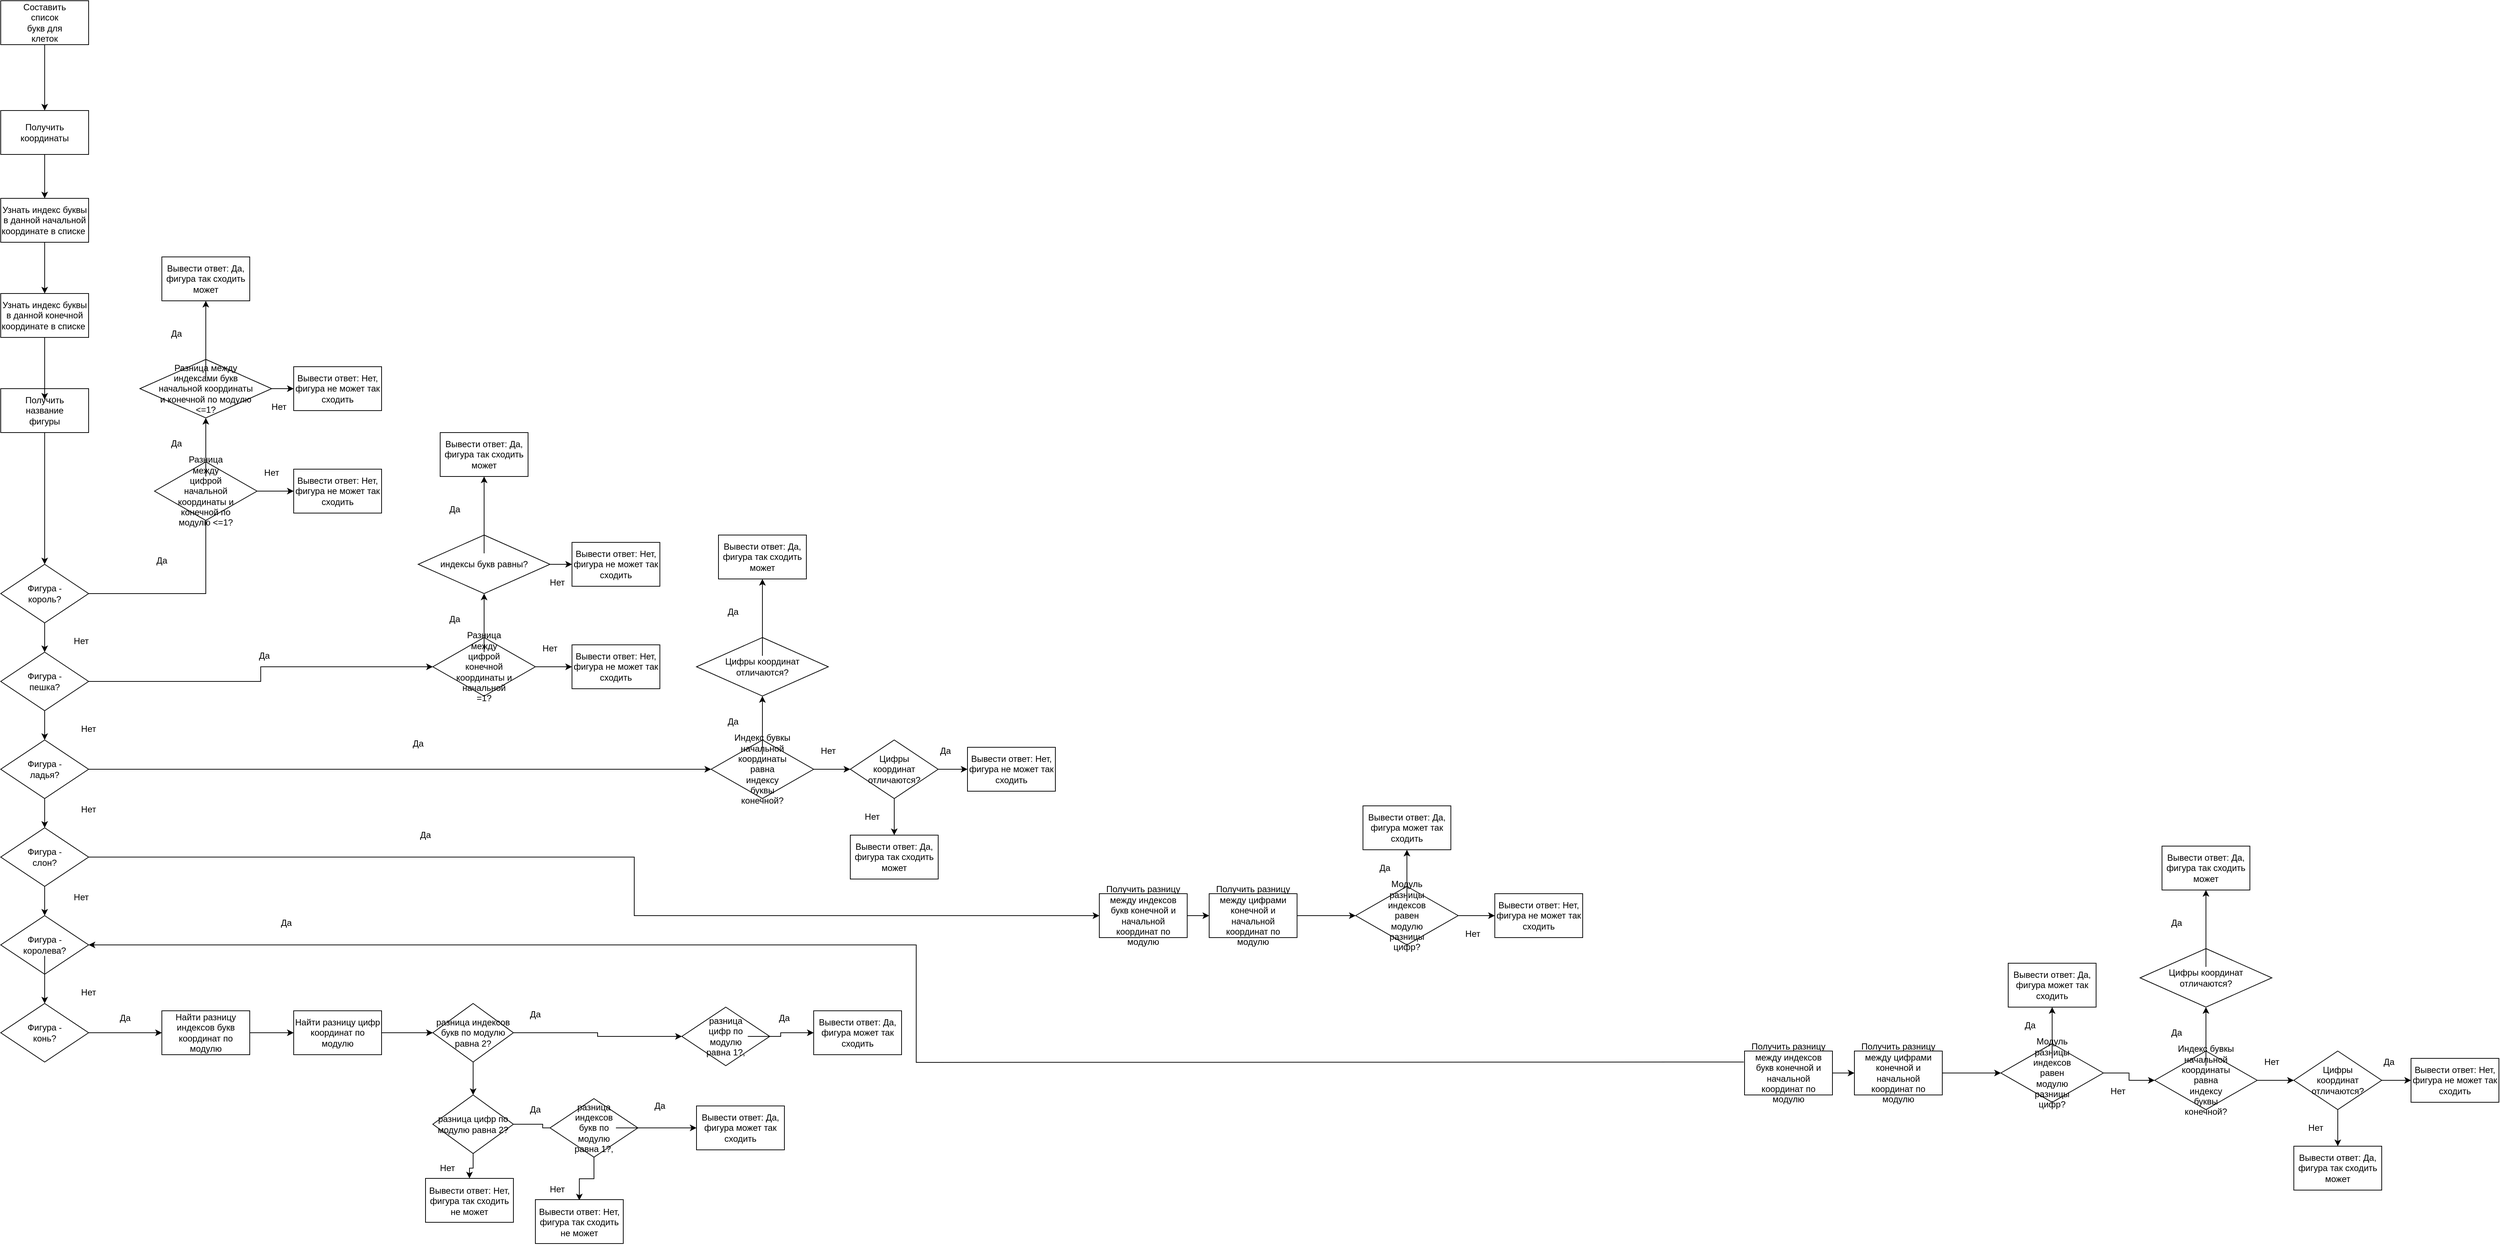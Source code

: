 <mxfile version="24.7.16">
  <diagram id="C5RBs43oDa-KdzZeNtuy" name="Page-1">
    <mxGraphModel dx="2049" dy="2283" grid="1" gridSize="10" guides="1" tooltips="1" connect="1" arrows="1" fold="1" page="1" pageScale="1" pageWidth="827" pageHeight="1169" math="0" shadow="0">
      <root>
        <mxCell id="WIyWlLk6GJQsqaUBKTNV-0" />
        <mxCell id="WIyWlLk6GJQsqaUBKTNV-1" parent="WIyWlLk6GJQsqaUBKTNV-0" />
        <mxCell id="xfTejKXB2hTD1kujO6xt-2" value="" style="rounded=0;whiteSpace=wrap;html=1;" vertex="1" parent="WIyWlLk6GJQsqaUBKTNV-1">
          <mxGeometry x="100" y="-350" width="120" height="60" as="geometry" />
        </mxCell>
        <mxCell id="xfTejKXB2hTD1kujO6xt-90" value="" style="edgeStyle=orthogonalEdgeStyle;rounded=0;orthogonalLoop=1;jettySize=auto;html=1;" edge="1" parent="WIyWlLk6GJQsqaUBKTNV-1" source="xfTejKXB2hTD1kujO6xt-3" target="xfTejKXB2hTD1kujO6xt-64">
          <mxGeometry relative="1" as="geometry" />
        </mxCell>
        <mxCell id="xfTejKXB2hTD1kujO6xt-3" value="Получить координаты" style="text;html=1;align=center;verticalAlign=middle;whiteSpace=wrap;rounded=0;" vertex="1" parent="WIyWlLk6GJQsqaUBKTNV-1">
          <mxGeometry x="100" y="-350" width="120" height="60" as="geometry" />
        </mxCell>
        <mxCell id="xfTejKXB2hTD1kujO6xt-58" style="edgeStyle=orthogonalEdgeStyle;rounded=0;orthogonalLoop=1;jettySize=auto;html=1;exitX=0.5;exitY=1;exitDx=0;exitDy=0;entryX=0.5;entryY=0;entryDx=0;entryDy=0;" edge="1" parent="WIyWlLk6GJQsqaUBKTNV-1" source="xfTejKXB2hTD1kujO6xt-4" target="xfTejKXB2hTD1kujO6xt-10">
          <mxGeometry relative="1" as="geometry" />
        </mxCell>
        <mxCell id="xfTejKXB2hTD1kujO6xt-4" value="" style="rounded=0;whiteSpace=wrap;html=1;" vertex="1" parent="WIyWlLk6GJQsqaUBKTNV-1">
          <mxGeometry x="100" y="30" width="120" height="60" as="geometry" />
        </mxCell>
        <mxCell id="xfTejKXB2hTD1kujO6xt-6" value="Получить название фигуры" style="text;html=1;align=center;verticalAlign=middle;whiteSpace=wrap;rounded=0;" vertex="1" parent="WIyWlLk6GJQsqaUBKTNV-1">
          <mxGeometry x="130" y="45" width="60" height="30" as="geometry" />
        </mxCell>
        <mxCell id="xfTejKXB2hTD1kujO6xt-23" style="edgeStyle=orthogonalEdgeStyle;rounded=0;orthogonalLoop=1;jettySize=auto;html=1;" edge="1" parent="WIyWlLk6GJQsqaUBKTNV-1" source="xfTejKXB2hTD1kujO6xt-10" target="xfTejKXB2hTD1kujO6xt-13">
          <mxGeometry relative="1" as="geometry" />
        </mxCell>
        <mxCell id="xfTejKXB2hTD1kujO6xt-92" value="" style="edgeStyle=orthogonalEdgeStyle;rounded=0;orthogonalLoop=1;jettySize=auto;html=1;" edge="1" parent="WIyWlLk6GJQsqaUBKTNV-1" source="xfTejKXB2hTD1kujO6xt-10" target="xfTejKXB2hTD1kujO6xt-70">
          <mxGeometry relative="1" as="geometry" />
        </mxCell>
        <mxCell id="xfTejKXB2hTD1kujO6xt-10" value="" style="rhombus;whiteSpace=wrap;html=1;" vertex="1" parent="WIyWlLk6GJQsqaUBKTNV-1">
          <mxGeometry x="100" y="270" width="120" height="80" as="geometry" />
        </mxCell>
        <mxCell id="xfTejKXB2hTD1kujO6xt-12" value="Фигура - король?" style="text;html=1;align=center;verticalAlign=middle;whiteSpace=wrap;rounded=0;" vertex="1" parent="WIyWlLk6GJQsqaUBKTNV-1">
          <mxGeometry x="130" y="295" width="60" height="30" as="geometry" />
        </mxCell>
        <mxCell id="xfTejKXB2hTD1kujO6xt-24" style="edgeStyle=orthogonalEdgeStyle;rounded=0;orthogonalLoop=1;jettySize=auto;html=1;" edge="1" parent="WIyWlLk6GJQsqaUBKTNV-1" source="xfTejKXB2hTD1kujO6xt-13" target="xfTejKXB2hTD1kujO6xt-15">
          <mxGeometry relative="1" as="geometry" />
        </mxCell>
        <mxCell id="xfTejKXB2hTD1kujO6xt-112" style="edgeStyle=orthogonalEdgeStyle;rounded=0;orthogonalLoop=1;jettySize=auto;html=1;entryX=0;entryY=0.5;entryDx=0;entryDy=0;" edge="1" parent="WIyWlLk6GJQsqaUBKTNV-1" source="xfTejKXB2hTD1kujO6xt-13" target="xfTejKXB2hTD1kujO6xt-94">
          <mxGeometry relative="1" as="geometry" />
        </mxCell>
        <mxCell id="xfTejKXB2hTD1kujO6xt-13" value="" style="rhombus;whiteSpace=wrap;html=1;" vertex="1" parent="WIyWlLk6GJQsqaUBKTNV-1">
          <mxGeometry x="100" y="390" width="120" height="80" as="geometry" />
        </mxCell>
        <mxCell id="xfTejKXB2hTD1kujO6xt-14" value="Фигура - пешка?" style="text;html=1;align=center;verticalAlign=middle;whiteSpace=wrap;rounded=0;" vertex="1" parent="WIyWlLk6GJQsqaUBKTNV-1">
          <mxGeometry x="130" y="415" width="60" height="30" as="geometry" />
        </mxCell>
        <mxCell id="xfTejKXB2hTD1kujO6xt-25" style="edgeStyle=orthogonalEdgeStyle;rounded=0;orthogonalLoop=1;jettySize=auto;html=1;" edge="1" parent="WIyWlLk6GJQsqaUBKTNV-1" source="xfTejKXB2hTD1kujO6xt-15" target="xfTejKXB2hTD1kujO6xt-17">
          <mxGeometry relative="1" as="geometry" />
        </mxCell>
        <mxCell id="xfTejKXB2hTD1kujO6xt-132" style="edgeStyle=orthogonalEdgeStyle;rounded=0;orthogonalLoop=1;jettySize=auto;html=1;entryX=0;entryY=0.5;entryDx=0;entryDy=0;" edge="1" parent="WIyWlLk6GJQsqaUBKTNV-1" source="xfTejKXB2hTD1kujO6xt-15" target="xfTejKXB2hTD1kujO6xt-114">
          <mxGeometry relative="1" as="geometry" />
        </mxCell>
        <mxCell id="xfTejKXB2hTD1kujO6xt-15" value="" style="rhombus;whiteSpace=wrap;html=1;" vertex="1" parent="WIyWlLk6GJQsqaUBKTNV-1">
          <mxGeometry x="100" y="510" width="120" height="80" as="geometry" />
        </mxCell>
        <mxCell id="xfTejKXB2hTD1kujO6xt-16" value="Фигура - ладья?" style="text;html=1;align=center;verticalAlign=middle;whiteSpace=wrap;rounded=0;" vertex="1" parent="WIyWlLk6GJQsqaUBKTNV-1">
          <mxGeometry x="130" y="535" width="60" height="30" as="geometry" />
        </mxCell>
        <mxCell id="xfTejKXB2hTD1kujO6xt-26" style="edgeStyle=orthogonalEdgeStyle;rounded=0;orthogonalLoop=1;jettySize=auto;html=1;entryX=0.5;entryY=0;entryDx=0;entryDy=0;" edge="1" parent="WIyWlLk6GJQsqaUBKTNV-1" source="xfTejKXB2hTD1kujO6xt-17" target="xfTejKXB2hTD1kujO6xt-19">
          <mxGeometry relative="1" as="geometry" />
        </mxCell>
        <mxCell id="xfTejKXB2hTD1kujO6xt-162" style="edgeStyle=orthogonalEdgeStyle;rounded=0;orthogonalLoop=1;jettySize=auto;html=1;" edge="1" parent="WIyWlLk6GJQsqaUBKTNV-1" source="xfTejKXB2hTD1kujO6xt-17">
          <mxGeometry relative="1" as="geometry">
            <mxPoint x="1600" y="750" as="targetPoint" />
            <Array as="points">
              <mxPoint x="965" y="670" />
              <mxPoint x="965" y="750" />
            </Array>
          </mxGeometry>
        </mxCell>
        <mxCell id="xfTejKXB2hTD1kujO6xt-17" value="" style="rhombus;whiteSpace=wrap;html=1;" vertex="1" parent="WIyWlLk6GJQsqaUBKTNV-1">
          <mxGeometry x="100" y="630" width="120" height="80" as="geometry" />
        </mxCell>
        <mxCell id="xfTejKXB2hTD1kujO6xt-18" value="Фигура - слон&lt;span style=&quot;background-color: initial;&quot;&gt;?&lt;/span&gt;" style="text;html=1;align=center;verticalAlign=middle;whiteSpace=wrap;rounded=0;" vertex="1" parent="WIyWlLk6GJQsqaUBKTNV-1">
          <mxGeometry x="130" y="655" width="60" height="30" as="geometry" />
        </mxCell>
        <mxCell id="xfTejKXB2hTD1kujO6xt-19" value="" style="rhombus;whiteSpace=wrap;html=1;" vertex="1" parent="WIyWlLk6GJQsqaUBKTNV-1">
          <mxGeometry x="100" y="750" width="120" height="80" as="geometry" />
        </mxCell>
        <mxCell id="xfTejKXB2hTD1kujO6xt-27" style="edgeStyle=orthogonalEdgeStyle;rounded=0;orthogonalLoop=1;jettySize=auto;html=1;" edge="1" parent="WIyWlLk6GJQsqaUBKTNV-1" source="xfTejKXB2hTD1kujO6xt-20" target="xfTejKXB2hTD1kujO6xt-21">
          <mxGeometry relative="1" as="geometry" />
        </mxCell>
        <mxCell id="xfTejKXB2hTD1kujO6xt-20" value="Фигура - королева&lt;span style=&quot;background-color: initial;&quot;&gt;?&lt;/span&gt;" style="text;html=1;align=center;verticalAlign=middle;whiteSpace=wrap;rounded=0;" vertex="1" parent="WIyWlLk6GJQsqaUBKTNV-1">
          <mxGeometry x="130" y="775" width="60" height="30" as="geometry" />
        </mxCell>
        <mxCell id="xfTejKXB2hTD1kujO6xt-241" value="" style="edgeStyle=orthogonalEdgeStyle;rounded=0;orthogonalLoop=1;jettySize=auto;html=1;" edge="1" parent="WIyWlLk6GJQsqaUBKTNV-1" source="xfTejKXB2hTD1kujO6xt-21" target="xfTejKXB2hTD1kujO6xt-240">
          <mxGeometry relative="1" as="geometry" />
        </mxCell>
        <mxCell id="xfTejKXB2hTD1kujO6xt-21" value="" style="rhombus;whiteSpace=wrap;html=1;" vertex="1" parent="WIyWlLk6GJQsqaUBKTNV-1">
          <mxGeometry x="100" y="870" width="120" height="80" as="geometry" />
        </mxCell>
        <mxCell id="xfTejKXB2hTD1kujO6xt-22" value="Фигура - конь?" style="text;html=1;align=center;verticalAlign=middle;whiteSpace=wrap;rounded=0;" vertex="1" parent="WIyWlLk6GJQsqaUBKTNV-1">
          <mxGeometry x="130" y="895" width="60" height="30" as="geometry" />
        </mxCell>
        <mxCell id="xfTejKXB2hTD1kujO6xt-28" value="Нет" style="text;html=1;align=center;verticalAlign=middle;whiteSpace=wrap;rounded=0;" vertex="1" parent="WIyWlLk6GJQsqaUBKTNV-1">
          <mxGeometry x="180" y="360" width="60" height="30" as="geometry" />
        </mxCell>
        <mxCell id="xfTejKXB2hTD1kujO6xt-29" value="Нет" style="text;html=1;align=center;verticalAlign=middle;whiteSpace=wrap;rounded=0;" vertex="1" parent="WIyWlLk6GJQsqaUBKTNV-1">
          <mxGeometry x="190" y="480" width="60" height="30" as="geometry" />
        </mxCell>
        <mxCell id="xfTejKXB2hTD1kujO6xt-30" value="Нет" style="text;html=1;align=center;verticalAlign=middle;whiteSpace=wrap;rounded=0;" vertex="1" parent="WIyWlLk6GJQsqaUBKTNV-1">
          <mxGeometry x="190" y="590" width="60" height="30" as="geometry" />
        </mxCell>
        <mxCell id="xfTejKXB2hTD1kujO6xt-31" value="Нет" style="text;html=1;align=center;verticalAlign=middle;whiteSpace=wrap;rounded=0;" vertex="1" parent="WIyWlLk6GJQsqaUBKTNV-1">
          <mxGeometry x="180" y="710" width="60" height="30" as="geometry" />
        </mxCell>
        <mxCell id="xfTejKXB2hTD1kujO6xt-32" value="Нет" style="text;html=1;align=center;verticalAlign=middle;whiteSpace=wrap;rounded=0;" vertex="1" parent="WIyWlLk6GJQsqaUBKTNV-1">
          <mxGeometry x="190" y="840" width="60" height="30" as="geometry" />
        </mxCell>
        <mxCell id="xfTejKXB2hTD1kujO6xt-50" style="edgeStyle=orthogonalEdgeStyle;rounded=0;orthogonalLoop=1;jettySize=auto;html=1;exitX=0.5;exitY=1;exitDx=0;exitDy=0;entryX=0.5;entryY=0;entryDx=0;entryDy=0;" edge="1" parent="WIyWlLk6GJQsqaUBKTNV-1" source="xfTejKXB2hTD1kujO6xt-42" target="xfTejKXB2hTD1kujO6xt-3">
          <mxGeometry relative="1" as="geometry" />
        </mxCell>
        <mxCell id="xfTejKXB2hTD1kujO6xt-42" value="" style="rounded=0;whiteSpace=wrap;html=1;" vertex="1" parent="WIyWlLk6GJQsqaUBKTNV-1">
          <mxGeometry x="100" y="-500" width="120" height="60" as="geometry" />
        </mxCell>
        <mxCell id="xfTejKXB2hTD1kujO6xt-44" value="Составить список букв для клеток" style="text;html=1;align=center;verticalAlign=middle;whiteSpace=wrap;rounded=0;" vertex="1" parent="WIyWlLk6GJQsqaUBKTNV-1">
          <mxGeometry x="130" y="-485" width="60" height="30" as="geometry" />
        </mxCell>
        <mxCell id="xfTejKXB2hTD1kujO6xt-62" value="" style="rounded=0;whiteSpace=wrap;html=1;" vertex="1" parent="WIyWlLk6GJQsqaUBKTNV-1">
          <mxGeometry x="100" y="-230" width="120" height="60" as="geometry" />
        </mxCell>
        <mxCell id="xfTejKXB2hTD1kujO6xt-89" value="" style="edgeStyle=orthogonalEdgeStyle;rounded=0;orthogonalLoop=1;jettySize=auto;html=1;" edge="1" parent="WIyWlLk6GJQsqaUBKTNV-1" source="xfTejKXB2hTD1kujO6xt-64" target="xfTejKXB2hTD1kujO6xt-67">
          <mxGeometry relative="1" as="geometry" />
        </mxCell>
        <mxCell id="xfTejKXB2hTD1kujO6xt-64" value="Узнать индекс буквы в данной начальной координате в списке&amp;nbsp;" style="text;html=1;align=center;verticalAlign=middle;whiteSpace=wrap;rounded=0;" vertex="1" parent="WIyWlLk6GJQsqaUBKTNV-1">
          <mxGeometry x="100" y="-230" width="120" height="60" as="geometry" />
        </mxCell>
        <mxCell id="xfTejKXB2hTD1kujO6xt-66" value="" style="rounded=0;whiteSpace=wrap;html=1;" vertex="1" parent="WIyWlLk6GJQsqaUBKTNV-1">
          <mxGeometry x="100" y="-100" width="120" height="60" as="geometry" />
        </mxCell>
        <mxCell id="xfTejKXB2hTD1kujO6xt-91" value="" style="edgeStyle=orthogonalEdgeStyle;rounded=0;orthogonalLoop=1;jettySize=auto;html=1;" edge="1" parent="WIyWlLk6GJQsqaUBKTNV-1" source="xfTejKXB2hTD1kujO6xt-67" target="xfTejKXB2hTD1kujO6xt-6">
          <mxGeometry relative="1" as="geometry" />
        </mxCell>
        <mxCell id="xfTejKXB2hTD1kujO6xt-67" value="Узнать индекс буквы в данной конечной координате в списке&amp;nbsp;" style="text;html=1;align=center;verticalAlign=middle;whiteSpace=wrap;rounded=0;" vertex="1" parent="WIyWlLk6GJQsqaUBKTNV-1">
          <mxGeometry x="100" y="-100" width="120" height="60" as="geometry" />
        </mxCell>
        <mxCell id="xfTejKXB2hTD1kujO6xt-72" value="" style="edgeStyle=orthogonalEdgeStyle;rounded=0;orthogonalLoop=1;jettySize=auto;html=1;" edge="1" parent="WIyWlLk6GJQsqaUBKTNV-1" source="xfTejKXB2hTD1kujO6xt-68" target="xfTejKXB2hTD1kujO6xt-71">
          <mxGeometry relative="1" as="geometry" />
        </mxCell>
        <mxCell id="xfTejKXB2hTD1kujO6xt-68" value="" style="rhombus;whiteSpace=wrap;html=1;" vertex="1" parent="WIyWlLk6GJQsqaUBKTNV-1">
          <mxGeometry x="310" y="130" width="140" height="80" as="geometry" />
        </mxCell>
        <mxCell id="xfTejKXB2hTD1kujO6xt-76" value="" style="edgeStyle=orthogonalEdgeStyle;rounded=0;orthogonalLoop=1;jettySize=auto;html=1;" edge="1" parent="WIyWlLk6GJQsqaUBKTNV-1" source="xfTejKXB2hTD1kujO6xt-70" target="xfTejKXB2hTD1kujO6xt-75">
          <mxGeometry relative="1" as="geometry" />
        </mxCell>
        <mxCell id="xfTejKXB2hTD1kujO6xt-70" value="Разница между цифрой начальной координаты и конечной по модулю &amp;lt;=1?" style="text;html=1;align=center;verticalAlign=middle;whiteSpace=wrap;rounded=0;" vertex="1" parent="WIyWlLk6GJQsqaUBKTNV-1">
          <mxGeometry x="340" y="150" width="80" height="40" as="geometry" />
        </mxCell>
        <mxCell id="xfTejKXB2hTD1kujO6xt-71" value="" style="rounded=0;whiteSpace=wrap;html=1;" vertex="1" parent="WIyWlLk6GJQsqaUBKTNV-1">
          <mxGeometry x="500" y="140" width="120" height="60" as="geometry" />
        </mxCell>
        <mxCell id="xfTejKXB2hTD1kujO6xt-73" value="Нет" style="text;html=1;align=center;verticalAlign=middle;whiteSpace=wrap;rounded=0;" vertex="1" parent="WIyWlLk6GJQsqaUBKTNV-1">
          <mxGeometry x="440" y="130" width="60" height="30" as="geometry" />
        </mxCell>
        <mxCell id="xfTejKXB2hTD1kujO6xt-74" value="Вывести ответ: Нет, фигура не может так сходить" style="text;html=1;align=center;verticalAlign=middle;whiteSpace=wrap;rounded=0;" vertex="1" parent="WIyWlLk6GJQsqaUBKTNV-1">
          <mxGeometry x="500" y="140" width="120" height="60" as="geometry" />
        </mxCell>
        <mxCell id="xfTejKXB2hTD1kujO6xt-80" value="" style="edgeStyle=orthogonalEdgeStyle;rounded=0;orthogonalLoop=1;jettySize=auto;html=1;" edge="1" parent="WIyWlLk6GJQsqaUBKTNV-1" source="xfTejKXB2hTD1kujO6xt-75" target="xfTejKXB2hTD1kujO6xt-79">
          <mxGeometry relative="1" as="geometry" />
        </mxCell>
        <mxCell id="xfTejKXB2hTD1kujO6xt-75" value="" style="rhombus;whiteSpace=wrap;html=1;" vertex="1" parent="WIyWlLk6GJQsqaUBKTNV-1">
          <mxGeometry x="290" y="-10" width="180" height="80" as="geometry" />
        </mxCell>
        <mxCell id="xfTejKXB2hTD1kujO6xt-77" value="Да" style="text;html=1;align=center;verticalAlign=middle;whiteSpace=wrap;rounded=0;" vertex="1" parent="WIyWlLk6GJQsqaUBKTNV-1">
          <mxGeometry x="310" y="90" width="60" height="30" as="geometry" />
        </mxCell>
        <mxCell id="xfTejKXB2hTD1kujO6xt-83" style="edgeStyle=orthogonalEdgeStyle;rounded=0;orthogonalLoop=1;jettySize=auto;html=1;" edge="1" parent="WIyWlLk6GJQsqaUBKTNV-1" source="xfTejKXB2hTD1kujO6xt-78">
          <mxGeometry relative="1" as="geometry">
            <mxPoint x="380" y="-90" as="targetPoint" />
          </mxGeometry>
        </mxCell>
        <mxCell id="xfTejKXB2hTD1kujO6xt-78" value="Разница между индексами букв начальной координаты и конечной по модулю &amp;lt;=1?" style="text;html=1;align=center;verticalAlign=middle;whiteSpace=wrap;rounded=0;" vertex="1" parent="WIyWlLk6GJQsqaUBKTNV-1">
          <mxGeometry x="310" y="15" width="140" height="30" as="geometry" />
        </mxCell>
        <mxCell id="xfTejKXB2hTD1kujO6xt-79" value="" style="rounded=0;whiteSpace=wrap;html=1;" vertex="1" parent="WIyWlLk6GJQsqaUBKTNV-1">
          <mxGeometry x="500" width="120" height="60" as="geometry" />
        </mxCell>
        <mxCell id="xfTejKXB2hTD1kujO6xt-81" value="Нет" style="text;html=1;align=center;verticalAlign=middle;whiteSpace=wrap;rounded=0;" vertex="1" parent="WIyWlLk6GJQsqaUBKTNV-1">
          <mxGeometry x="450" y="40" width="60" height="30" as="geometry" />
        </mxCell>
        <mxCell id="xfTejKXB2hTD1kujO6xt-82" value="Вывести ответ: Нет, фигура не может так сходить" style="text;html=1;align=center;verticalAlign=middle;whiteSpace=wrap;rounded=0;" vertex="1" parent="WIyWlLk6GJQsqaUBKTNV-1">
          <mxGeometry x="500" width="120" height="60" as="geometry" />
        </mxCell>
        <mxCell id="xfTejKXB2hTD1kujO6xt-84" value="Да" style="text;html=1;align=center;verticalAlign=middle;whiteSpace=wrap;rounded=0;" vertex="1" parent="WIyWlLk6GJQsqaUBKTNV-1">
          <mxGeometry x="310" y="-60" width="60" height="30" as="geometry" />
        </mxCell>
        <mxCell id="xfTejKXB2hTD1kujO6xt-85" value="" style="rounded=0;whiteSpace=wrap;html=1;" vertex="1" parent="WIyWlLk6GJQsqaUBKTNV-1">
          <mxGeometry x="320" y="-150" width="120" height="60" as="geometry" />
        </mxCell>
        <mxCell id="xfTejKXB2hTD1kujO6xt-86" value="Вывести ответ: Да, фигура так сходить может" style="text;html=1;align=center;verticalAlign=middle;whiteSpace=wrap;rounded=0;" vertex="1" parent="WIyWlLk6GJQsqaUBKTNV-1">
          <mxGeometry x="320" y="-150" width="120" height="60" as="geometry" />
        </mxCell>
        <mxCell id="xfTejKXB2hTD1kujO6xt-88" value="Да" style="text;html=1;align=center;verticalAlign=middle;whiteSpace=wrap;rounded=0;" vertex="1" parent="WIyWlLk6GJQsqaUBKTNV-1">
          <mxGeometry x="290" y="250" width="60" height="30" as="geometry" />
        </mxCell>
        <mxCell id="xfTejKXB2hTD1kujO6xt-93" value="" style="edgeStyle=orthogonalEdgeStyle;rounded=0;orthogonalLoop=1;jettySize=auto;html=1;" edge="1" parent="WIyWlLk6GJQsqaUBKTNV-1" source="xfTejKXB2hTD1kujO6xt-94" target="xfTejKXB2hTD1kujO6xt-97">
          <mxGeometry relative="1" as="geometry" />
        </mxCell>
        <mxCell id="xfTejKXB2hTD1kujO6xt-94" value="" style="rhombus;whiteSpace=wrap;html=1;" vertex="1" parent="WIyWlLk6GJQsqaUBKTNV-1">
          <mxGeometry x="690" y="370" width="140" height="80" as="geometry" />
        </mxCell>
        <mxCell id="xfTejKXB2hTD1kujO6xt-95" value="" style="edgeStyle=orthogonalEdgeStyle;rounded=0;orthogonalLoop=1;jettySize=auto;html=1;" edge="1" parent="WIyWlLk6GJQsqaUBKTNV-1" source="xfTejKXB2hTD1kujO6xt-96" target="xfTejKXB2hTD1kujO6xt-101">
          <mxGeometry relative="1" as="geometry" />
        </mxCell>
        <mxCell id="xfTejKXB2hTD1kujO6xt-96" value="Разница между цифрой конечной координаты и начальной =1?" style="text;html=1;align=center;verticalAlign=middle;whiteSpace=wrap;rounded=0;" vertex="1" parent="WIyWlLk6GJQsqaUBKTNV-1">
          <mxGeometry x="720" y="390" width="80" height="40" as="geometry" />
        </mxCell>
        <mxCell id="xfTejKXB2hTD1kujO6xt-97" value="" style="rounded=0;whiteSpace=wrap;html=1;" vertex="1" parent="WIyWlLk6GJQsqaUBKTNV-1">
          <mxGeometry x="880" y="380" width="120" height="60" as="geometry" />
        </mxCell>
        <mxCell id="xfTejKXB2hTD1kujO6xt-98" value="Нет" style="text;html=1;align=center;verticalAlign=middle;whiteSpace=wrap;rounded=0;" vertex="1" parent="WIyWlLk6GJQsqaUBKTNV-1">
          <mxGeometry x="820" y="370" width="60" height="30" as="geometry" />
        </mxCell>
        <mxCell id="xfTejKXB2hTD1kujO6xt-99" value="Вывести ответ: Нет, фигура не может так сходить" style="text;html=1;align=center;verticalAlign=middle;whiteSpace=wrap;rounded=0;" vertex="1" parent="WIyWlLk6GJQsqaUBKTNV-1">
          <mxGeometry x="880" y="380" width="120" height="60" as="geometry" />
        </mxCell>
        <mxCell id="xfTejKXB2hTD1kujO6xt-100" value="" style="edgeStyle=orthogonalEdgeStyle;rounded=0;orthogonalLoop=1;jettySize=auto;html=1;" edge="1" parent="WIyWlLk6GJQsqaUBKTNV-1" source="xfTejKXB2hTD1kujO6xt-101" target="xfTejKXB2hTD1kujO6xt-105">
          <mxGeometry relative="1" as="geometry" />
        </mxCell>
        <mxCell id="xfTejKXB2hTD1kujO6xt-101" value="" style="rhombus;whiteSpace=wrap;html=1;" vertex="1" parent="WIyWlLk6GJQsqaUBKTNV-1">
          <mxGeometry x="670" y="230" width="180" height="80" as="geometry" />
        </mxCell>
        <mxCell id="xfTejKXB2hTD1kujO6xt-102" value="Да" style="text;html=1;align=center;verticalAlign=middle;whiteSpace=wrap;rounded=0;" vertex="1" parent="WIyWlLk6GJQsqaUBKTNV-1">
          <mxGeometry x="690" y="330" width="60" height="30" as="geometry" />
        </mxCell>
        <mxCell id="xfTejKXB2hTD1kujO6xt-103" style="edgeStyle=orthogonalEdgeStyle;rounded=0;orthogonalLoop=1;jettySize=auto;html=1;" edge="1" parent="WIyWlLk6GJQsqaUBKTNV-1" source="xfTejKXB2hTD1kujO6xt-104">
          <mxGeometry relative="1" as="geometry">
            <mxPoint x="760" y="150" as="targetPoint" />
          </mxGeometry>
        </mxCell>
        <mxCell id="xfTejKXB2hTD1kujO6xt-104" value="индексы букв равны?" style="text;html=1;align=center;verticalAlign=middle;whiteSpace=wrap;rounded=0;" vertex="1" parent="WIyWlLk6GJQsqaUBKTNV-1">
          <mxGeometry x="690" y="255" width="140" height="30" as="geometry" />
        </mxCell>
        <mxCell id="xfTejKXB2hTD1kujO6xt-105" value="" style="rounded=0;whiteSpace=wrap;html=1;" vertex="1" parent="WIyWlLk6GJQsqaUBKTNV-1">
          <mxGeometry x="880" y="240" width="120" height="60" as="geometry" />
        </mxCell>
        <mxCell id="xfTejKXB2hTD1kujO6xt-106" value="Нет" style="text;html=1;align=center;verticalAlign=middle;whiteSpace=wrap;rounded=0;" vertex="1" parent="WIyWlLk6GJQsqaUBKTNV-1">
          <mxGeometry x="830" y="280" width="60" height="30" as="geometry" />
        </mxCell>
        <mxCell id="xfTejKXB2hTD1kujO6xt-107" value="Вывести ответ: Нет, фигура не может так сходить" style="text;html=1;align=center;verticalAlign=middle;whiteSpace=wrap;rounded=0;" vertex="1" parent="WIyWlLk6GJQsqaUBKTNV-1">
          <mxGeometry x="880" y="240" width="120" height="60" as="geometry" />
        </mxCell>
        <mxCell id="xfTejKXB2hTD1kujO6xt-108" value="Да" style="text;html=1;align=center;verticalAlign=middle;whiteSpace=wrap;rounded=0;" vertex="1" parent="WIyWlLk6GJQsqaUBKTNV-1">
          <mxGeometry x="690" y="180" width="60" height="30" as="geometry" />
        </mxCell>
        <mxCell id="xfTejKXB2hTD1kujO6xt-109" value="" style="rounded=0;whiteSpace=wrap;html=1;" vertex="1" parent="WIyWlLk6GJQsqaUBKTNV-1">
          <mxGeometry x="700" y="90" width="120" height="60" as="geometry" />
        </mxCell>
        <mxCell id="xfTejKXB2hTD1kujO6xt-110" value="Вывести ответ: Да, фигура так сходить может" style="text;html=1;align=center;verticalAlign=middle;whiteSpace=wrap;rounded=0;" vertex="1" parent="WIyWlLk6GJQsqaUBKTNV-1">
          <mxGeometry x="700" y="90" width="120" height="60" as="geometry" />
        </mxCell>
        <mxCell id="xfTejKXB2hTD1kujO6xt-111" value="Да" style="text;html=1;align=center;verticalAlign=middle;whiteSpace=wrap;rounded=0;" vertex="1" parent="WIyWlLk6GJQsqaUBKTNV-1">
          <mxGeometry x="430" y="380" width="60" height="30" as="geometry" />
        </mxCell>
        <mxCell id="xfTejKXB2hTD1kujO6xt-113" value="" style="edgeStyle=orthogonalEdgeStyle;rounded=0;orthogonalLoop=1;jettySize=auto;html=1;" edge="1" parent="WIyWlLk6GJQsqaUBKTNV-1" source="xfTejKXB2hTD1kujO6xt-114">
          <mxGeometry relative="1" as="geometry">
            <mxPoint x="1260" y="550" as="targetPoint" />
          </mxGeometry>
        </mxCell>
        <mxCell id="xfTejKXB2hTD1kujO6xt-114" value="" style="rhombus;whiteSpace=wrap;html=1;" vertex="1" parent="WIyWlLk6GJQsqaUBKTNV-1">
          <mxGeometry x="1070" y="510" width="140" height="80" as="geometry" />
        </mxCell>
        <mxCell id="xfTejKXB2hTD1kujO6xt-115" value="" style="edgeStyle=orthogonalEdgeStyle;rounded=0;orthogonalLoop=1;jettySize=auto;html=1;" edge="1" parent="WIyWlLk6GJQsqaUBKTNV-1" source="xfTejKXB2hTD1kujO6xt-116" target="xfTejKXB2hTD1kujO6xt-121">
          <mxGeometry relative="1" as="geometry" />
        </mxCell>
        <mxCell id="xfTejKXB2hTD1kujO6xt-116" value="Индекс бувкы начальной координаты равна индексу буквы конечной?" style="text;html=1;align=center;verticalAlign=middle;whiteSpace=wrap;rounded=0;" vertex="1" parent="WIyWlLk6GJQsqaUBKTNV-1">
          <mxGeometry x="1100" y="530" width="80" height="40" as="geometry" />
        </mxCell>
        <mxCell id="xfTejKXB2hTD1kujO6xt-118" value="Нет" style="text;html=1;align=center;verticalAlign=middle;whiteSpace=wrap;rounded=0;" vertex="1" parent="WIyWlLk6GJQsqaUBKTNV-1">
          <mxGeometry x="1200" y="510" width="60" height="30" as="geometry" />
        </mxCell>
        <mxCell id="xfTejKXB2hTD1kujO6xt-121" value="" style="rhombus;whiteSpace=wrap;html=1;" vertex="1" parent="WIyWlLk6GJQsqaUBKTNV-1">
          <mxGeometry x="1050" y="370" width="180" height="80" as="geometry" />
        </mxCell>
        <mxCell id="xfTejKXB2hTD1kujO6xt-122" value="Да" style="text;html=1;align=center;verticalAlign=middle;whiteSpace=wrap;rounded=0;" vertex="1" parent="WIyWlLk6GJQsqaUBKTNV-1">
          <mxGeometry x="1070" y="470" width="60" height="30" as="geometry" />
        </mxCell>
        <mxCell id="xfTejKXB2hTD1kujO6xt-123" style="edgeStyle=orthogonalEdgeStyle;rounded=0;orthogonalLoop=1;jettySize=auto;html=1;" edge="1" parent="WIyWlLk6GJQsqaUBKTNV-1" source="xfTejKXB2hTD1kujO6xt-124">
          <mxGeometry relative="1" as="geometry">
            <mxPoint x="1140" y="290" as="targetPoint" />
          </mxGeometry>
        </mxCell>
        <mxCell id="xfTejKXB2hTD1kujO6xt-124" value="Цифры координат отличаются?" style="text;html=1;align=center;verticalAlign=middle;whiteSpace=wrap;rounded=0;" vertex="1" parent="WIyWlLk6GJQsqaUBKTNV-1">
          <mxGeometry x="1070" y="395" width="140" height="30" as="geometry" />
        </mxCell>
        <mxCell id="xfTejKXB2hTD1kujO6xt-128" value="Да" style="text;html=1;align=center;verticalAlign=middle;whiteSpace=wrap;rounded=0;" vertex="1" parent="WIyWlLk6GJQsqaUBKTNV-1">
          <mxGeometry x="1070" y="320" width="60" height="30" as="geometry" />
        </mxCell>
        <mxCell id="xfTejKXB2hTD1kujO6xt-129" value="" style="rounded=0;whiteSpace=wrap;html=1;" vertex="1" parent="WIyWlLk6GJQsqaUBKTNV-1">
          <mxGeometry x="1080" y="230" width="120" height="60" as="geometry" />
        </mxCell>
        <mxCell id="xfTejKXB2hTD1kujO6xt-130" value="Вывести ответ: Да, фигура так сходить может" style="text;html=1;align=center;verticalAlign=middle;whiteSpace=wrap;rounded=0;" vertex="1" parent="WIyWlLk6GJQsqaUBKTNV-1">
          <mxGeometry x="1080" y="230" width="120" height="60" as="geometry" />
        </mxCell>
        <mxCell id="xfTejKXB2hTD1kujO6xt-131" value="Да" style="text;html=1;align=center;verticalAlign=middle;whiteSpace=wrap;rounded=0;" vertex="1" parent="WIyWlLk6GJQsqaUBKTNV-1">
          <mxGeometry x="640" y="500" width="60" height="30" as="geometry" />
        </mxCell>
        <mxCell id="xfTejKXB2hTD1kujO6xt-137" value="" style="edgeStyle=orthogonalEdgeStyle;rounded=0;orthogonalLoop=1;jettySize=auto;html=1;" edge="1" parent="WIyWlLk6GJQsqaUBKTNV-1" source="xfTejKXB2hTD1kujO6xt-133" target="xfTejKXB2hTD1kujO6xt-136">
          <mxGeometry relative="1" as="geometry" />
        </mxCell>
        <mxCell id="xfTejKXB2hTD1kujO6xt-138" value="" style="edgeStyle=orthogonalEdgeStyle;rounded=0;orthogonalLoop=1;jettySize=auto;html=1;" edge="1" parent="WIyWlLk6GJQsqaUBKTNV-1" source="xfTejKXB2hTD1kujO6xt-133">
          <mxGeometry relative="1" as="geometry">
            <mxPoint x="1420" y="550" as="targetPoint" />
          </mxGeometry>
        </mxCell>
        <mxCell id="xfTejKXB2hTD1kujO6xt-133" value="" style="rhombus;whiteSpace=wrap;html=1;" vertex="1" parent="WIyWlLk6GJQsqaUBKTNV-1">
          <mxGeometry x="1260" y="510" width="120" height="80" as="geometry" />
        </mxCell>
        <mxCell id="xfTejKXB2hTD1kujO6xt-134" value="Цифры координат отличаются?" style="text;html=1;align=center;verticalAlign=middle;whiteSpace=wrap;rounded=0;" vertex="1" parent="WIyWlLk6GJQsqaUBKTNV-1">
          <mxGeometry x="1290" y="535" width="60" height="30" as="geometry" />
        </mxCell>
        <mxCell id="xfTejKXB2hTD1kujO6xt-136" value="" style="rounded=0;whiteSpace=wrap;html=1;" vertex="1" parent="WIyWlLk6GJQsqaUBKTNV-1">
          <mxGeometry x="1260" y="640" width="120" height="60" as="geometry" />
        </mxCell>
        <mxCell id="xfTejKXB2hTD1kujO6xt-139" value="Да" style="text;html=1;align=center;verticalAlign=middle;whiteSpace=wrap;rounded=0;" vertex="1" parent="WIyWlLk6GJQsqaUBKTNV-1">
          <mxGeometry x="1360" y="510" width="60" height="30" as="geometry" />
        </mxCell>
        <mxCell id="xfTejKXB2hTD1kujO6xt-140" value="Нет" style="text;html=1;align=center;verticalAlign=middle;whiteSpace=wrap;rounded=0;" vertex="1" parent="WIyWlLk6GJQsqaUBKTNV-1">
          <mxGeometry x="1260" y="600" width="60" height="30" as="geometry" />
        </mxCell>
        <mxCell id="xfTejKXB2hTD1kujO6xt-141" value="" style="rounded=0;whiteSpace=wrap;html=1;" vertex="1" parent="WIyWlLk6GJQsqaUBKTNV-1">
          <mxGeometry x="1420" y="520" width="120" height="60" as="geometry" />
        </mxCell>
        <mxCell id="xfTejKXB2hTD1kujO6xt-142" value="Вывести ответ: Нет, фигура не может так сходить" style="text;html=1;align=center;verticalAlign=middle;whiteSpace=wrap;rounded=0;" vertex="1" parent="WIyWlLk6GJQsqaUBKTNV-1">
          <mxGeometry x="1420" y="520" width="120" height="60" as="geometry" />
        </mxCell>
        <mxCell id="xfTejKXB2hTD1kujO6xt-143" value="Вывести ответ: Да, фигура так сходить может" style="text;html=1;align=center;verticalAlign=middle;whiteSpace=wrap;rounded=0;" vertex="1" parent="WIyWlLk6GJQsqaUBKTNV-1">
          <mxGeometry x="1260" y="640" width="120" height="60" as="geometry" />
        </mxCell>
        <mxCell id="xfTejKXB2hTD1kujO6xt-163" value="Да" style="text;html=1;align=center;verticalAlign=middle;whiteSpace=wrap;rounded=0;" vertex="1" parent="WIyWlLk6GJQsqaUBKTNV-1">
          <mxGeometry x="650" y="625" width="60" height="30" as="geometry" />
        </mxCell>
        <mxCell id="xfTejKXB2hTD1kujO6xt-164" value="" style="rounded=0;whiteSpace=wrap;html=1;" vertex="1" parent="WIyWlLk6GJQsqaUBKTNV-1">
          <mxGeometry x="1600" y="720" width="120" height="60" as="geometry" />
        </mxCell>
        <mxCell id="xfTejKXB2hTD1kujO6xt-168" value="" style="edgeStyle=orthogonalEdgeStyle;rounded=0;orthogonalLoop=1;jettySize=auto;html=1;" edge="1" parent="WIyWlLk6GJQsqaUBKTNV-1" source="xfTejKXB2hTD1kujO6xt-165" target="xfTejKXB2hTD1kujO6xt-167">
          <mxGeometry relative="1" as="geometry" />
        </mxCell>
        <mxCell id="xfTejKXB2hTD1kujO6xt-165" value="Получить разницу между индексов букв конечной и начальной координат по модулю" style="text;html=1;align=center;verticalAlign=middle;whiteSpace=wrap;rounded=0;" vertex="1" parent="WIyWlLk6GJQsqaUBKTNV-1">
          <mxGeometry x="1600" y="720" width="120" height="60" as="geometry" />
        </mxCell>
        <mxCell id="xfTejKXB2hTD1kujO6xt-166" value="" style="rounded=0;whiteSpace=wrap;html=1;" vertex="1" parent="WIyWlLk6GJQsqaUBKTNV-1">
          <mxGeometry x="1750" y="720" width="120" height="60" as="geometry" />
        </mxCell>
        <mxCell id="xfTejKXB2hTD1kujO6xt-170" value="" style="edgeStyle=orthogonalEdgeStyle;rounded=0;orthogonalLoop=1;jettySize=auto;html=1;" edge="1" parent="WIyWlLk6GJQsqaUBKTNV-1" source="xfTejKXB2hTD1kujO6xt-167" target="xfTejKXB2hTD1kujO6xt-169">
          <mxGeometry relative="1" as="geometry" />
        </mxCell>
        <mxCell id="xfTejKXB2hTD1kujO6xt-167" value="Получить разницу между цифрами конечной и начальной координат по модулю" style="text;html=1;align=center;verticalAlign=middle;whiteSpace=wrap;rounded=0;" vertex="1" parent="WIyWlLk6GJQsqaUBKTNV-1">
          <mxGeometry x="1750" y="720" width="120" height="60" as="geometry" />
        </mxCell>
        <mxCell id="xfTejKXB2hTD1kujO6xt-175" value="" style="edgeStyle=orthogonalEdgeStyle;rounded=0;orthogonalLoop=1;jettySize=auto;html=1;" edge="1" parent="WIyWlLk6GJQsqaUBKTNV-1" source="xfTejKXB2hTD1kujO6xt-169" target="xfTejKXB2hTD1kujO6xt-172">
          <mxGeometry relative="1" as="geometry" />
        </mxCell>
        <mxCell id="xfTejKXB2hTD1kujO6xt-169" value="" style="rhombus;whiteSpace=wrap;html=1;" vertex="1" parent="WIyWlLk6GJQsqaUBKTNV-1">
          <mxGeometry x="1950" y="710" width="140" height="80" as="geometry" />
        </mxCell>
        <mxCell id="xfTejKXB2hTD1kujO6xt-174" value="" style="edgeStyle=orthogonalEdgeStyle;rounded=0;orthogonalLoop=1;jettySize=auto;html=1;" edge="1" parent="WIyWlLk6GJQsqaUBKTNV-1" source="xfTejKXB2hTD1kujO6xt-171" target="xfTejKXB2hTD1kujO6xt-173">
          <mxGeometry relative="1" as="geometry" />
        </mxCell>
        <mxCell id="xfTejKXB2hTD1kujO6xt-171" value="Модуль разницы индексов равен модулю разницы цифр?" style="text;html=1;align=center;verticalAlign=middle;whiteSpace=wrap;rounded=0;" vertex="1" parent="WIyWlLk6GJQsqaUBKTNV-1">
          <mxGeometry x="1980" y="730" width="80" height="40" as="geometry" />
        </mxCell>
        <mxCell id="xfTejKXB2hTD1kujO6xt-172" value="" style="rounded=0;whiteSpace=wrap;html=1;" vertex="1" parent="WIyWlLk6GJQsqaUBKTNV-1">
          <mxGeometry x="2140" y="720" width="120" height="60" as="geometry" />
        </mxCell>
        <mxCell id="xfTejKXB2hTD1kujO6xt-173" value="" style="rounded=0;whiteSpace=wrap;html=1;" vertex="1" parent="WIyWlLk6GJQsqaUBKTNV-1">
          <mxGeometry x="1960" y="600" width="120" height="60" as="geometry" />
        </mxCell>
        <mxCell id="xfTejKXB2hTD1kujO6xt-176" value="Вывести ответ: Да, фигура может так сходить" style="text;html=1;align=center;verticalAlign=middle;whiteSpace=wrap;rounded=0;" vertex="1" parent="WIyWlLk6GJQsqaUBKTNV-1">
          <mxGeometry x="1960" y="615" width="120" height="30" as="geometry" />
        </mxCell>
        <mxCell id="xfTejKXB2hTD1kujO6xt-177" value="&lt;span style=&quot;color: rgba(0, 0, 0, 0); font-family: monospace; font-size: 0px; text-align: start; text-wrap: nowrap;&quot;&gt;%3CmxGraphModel%3E%3Croot%3E%3CmxCell%20id%3D%220%22%2F%3E%3CmxCell%20id%3D%221%22%20parent%3D%220%22%2F%3E%3CmxCell%20id%3D%222%22%20value%3D%22%D0%92%D1%8B%D0%B2%D0%B5%D1%81%D1%82%D0%B8%20%D0%BE%D1%82%D0%B2%D0%B5%D1%82%3A%20%D0%9D%D0%B5%D1%82%2C%20%D1%84%D0%B8%D0%B3%D1%83%D1%80%D0%B0%20%D0%BD%D0%B5%20%D0%BC%D0%BE%D0%B6%D0%B5%D1%82%20%D1%82%D0%B0%D0%BA%20%D1%81%D1%85%D0%BE%D0%B4%D0%B8%D1%82%D1%8C%22%20style%3D%22text%3Bhtml%3D1%3Balign%3Dcenter%3BverticalAlign%3Dmiddle%3BwhiteSpace%3Dwrap%3Brounded%3D0%3B%22%20vertex%3D%221%22%20parent%3D%221%22%3E%3CmxGeometry%20x%3D%221420%22%20y%3D%22520%22%20width%3D%22120%22%20height%3D%2260%22%20as%3D%22geometry%22%2F%3E%3C%2FmxCell%3E%3C%2Froot%3E%3C%2FmxGraphModel%3E&lt;/span&gt;" style="text;html=1;align=center;verticalAlign=middle;whiteSpace=wrap;rounded=0;" vertex="1" parent="WIyWlLk6GJQsqaUBKTNV-1">
          <mxGeometry x="2170" y="735" width="60" height="30" as="geometry" />
        </mxCell>
        <mxCell id="xfTejKXB2hTD1kujO6xt-178" value="Да" style="text;html=1;align=center;verticalAlign=middle;whiteSpace=wrap;rounded=0;" vertex="1" parent="WIyWlLk6GJQsqaUBKTNV-1">
          <mxGeometry x="1960" y="670" width="60" height="30" as="geometry" />
        </mxCell>
        <mxCell id="xfTejKXB2hTD1kujO6xt-179" value="Нет" style="text;html=1;align=center;verticalAlign=middle;whiteSpace=wrap;rounded=0;" vertex="1" parent="WIyWlLk6GJQsqaUBKTNV-1">
          <mxGeometry x="2080" y="760" width="60" height="30" as="geometry" />
        </mxCell>
        <mxCell id="xfTejKXB2hTD1kujO6xt-180" value="Вывести ответ: Нет, фигура не может так сходить" style="text;html=1;align=center;verticalAlign=middle;whiteSpace=wrap;rounded=0;" vertex="1" parent="WIyWlLk6GJQsqaUBKTNV-1">
          <mxGeometry x="2140" y="720" width="120" height="60" as="geometry" />
        </mxCell>
        <mxCell id="xfTejKXB2hTD1kujO6xt-200" style="edgeStyle=orthogonalEdgeStyle;rounded=0;orthogonalLoop=1;jettySize=auto;html=1;exitX=0;exitY=0.5;exitDx=0;exitDy=0;entryX=1;entryY=0.5;entryDx=0;entryDy=0;" edge="1" parent="WIyWlLk6GJQsqaUBKTNV-1" target="xfTejKXB2hTD1kujO6xt-19">
          <mxGeometry relative="1" as="geometry">
            <mxPoint x="2480" y="950" as="sourcePoint" />
          </mxGeometry>
        </mxCell>
        <mxCell id="xfTejKXB2hTD1kujO6xt-199" value="Да" style="text;html=1;align=center;verticalAlign=middle;whiteSpace=wrap;rounded=0;" vertex="1" parent="WIyWlLk6GJQsqaUBKTNV-1">
          <mxGeometry x="460" y="745" width="60" height="30" as="geometry" />
        </mxCell>
        <mxCell id="xfTejKXB2hTD1kujO6xt-201" value="" style="rounded=0;whiteSpace=wrap;html=1;" vertex="1" parent="WIyWlLk6GJQsqaUBKTNV-1">
          <mxGeometry x="2481" y="935" width="120" height="60" as="geometry" />
        </mxCell>
        <mxCell id="xfTejKXB2hTD1kujO6xt-202" value="" style="edgeStyle=orthogonalEdgeStyle;rounded=0;orthogonalLoop=1;jettySize=auto;html=1;" edge="1" parent="WIyWlLk6GJQsqaUBKTNV-1" source="xfTejKXB2hTD1kujO6xt-203" target="xfTejKXB2hTD1kujO6xt-206">
          <mxGeometry relative="1" as="geometry" />
        </mxCell>
        <mxCell id="xfTejKXB2hTD1kujO6xt-203" value="Получить разницу между индексов букв конечной и начальной координат по модулю" style="text;html=1;align=center;verticalAlign=middle;whiteSpace=wrap;rounded=0;" vertex="1" parent="WIyWlLk6GJQsqaUBKTNV-1">
          <mxGeometry x="2481" y="935" width="120" height="60" as="geometry" />
        </mxCell>
        <mxCell id="xfTejKXB2hTD1kujO6xt-204" value="" style="rounded=0;whiteSpace=wrap;html=1;" vertex="1" parent="WIyWlLk6GJQsqaUBKTNV-1">
          <mxGeometry x="2631" y="935" width="120" height="60" as="geometry" />
        </mxCell>
        <mxCell id="xfTejKXB2hTD1kujO6xt-205" value="" style="edgeStyle=orthogonalEdgeStyle;rounded=0;orthogonalLoop=1;jettySize=auto;html=1;" edge="1" parent="WIyWlLk6GJQsqaUBKTNV-1" source="xfTejKXB2hTD1kujO6xt-206" target="xfTejKXB2hTD1kujO6xt-208">
          <mxGeometry relative="1" as="geometry" />
        </mxCell>
        <mxCell id="xfTejKXB2hTD1kujO6xt-206" value="Получить разницу между цифрами конечной и начальной координат по модулю" style="text;html=1;align=center;verticalAlign=middle;whiteSpace=wrap;rounded=0;" vertex="1" parent="WIyWlLk6GJQsqaUBKTNV-1">
          <mxGeometry x="2631" y="935" width="120" height="60" as="geometry" />
        </mxCell>
        <mxCell id="xfTejKXB2hTD1kujO6xt-207" value="" style="edgeStyle=orthogonalEdgeStyle;rounded=0;orthogonalLoop=1;jettySize=auto;html=1;entryX=0;entryY=0.5;entryDx=0;entryDy=0;" edge="1" parent="WIyWlLk6GJQsqaUBKTNV-1" source="xfTejKXB2hTD1kujO6xt-208" target="xfTejKXB2hTD1kujO6xt-219">
          <mxGeometry relative="1" as="geometry">
            <mxPoint x="3021" y="965" as="targetPoint" />
          </mxGeometry>
        </mxCell>
        <mxCell id="xfTejKXB2hTD1kujO6xt-208" value="" style="rhombus;whiteSpace=wrap;html=1;" vertex="1" parent="WIyWlLk6GJQsqaUBKTNV-1">
          <mxGeometry x="2831" y="925" width="140" height="80" as="geometry" />
        </mxCell>
        <mxCell id="xfTejKXB2hTD1kujO6xt-209" value="" style="edgeStyle=orthogonalEdgeStyle;rounded=0;orthogonalLoop=1;jettySize=auto;html=1;" edge="1" parent="WIyWlLk6GJQsqaUBKTNV-1" source="xfTejKXB2hTD1kujO6xt-210" target="xfTejKXB2hTD1kujO6xt-212">
          <mxGeometry relative="1" as="geometry" />
        </mxCell>
        <mxCell id="xfTejKXB2hTD1kujO6xt-210" value="Модуль разницы индексов равен модулю разницы цифр?" style="text;html=1;align=center;verticalAlign=middle;whiteSpace=wrap;rounded=0;" vertex="1" parent="WIyWlLk6GJQsqaUBKTNV-1">
          <mxGeometry x="2861" y="945" width="80" height="40" as="geometry" />
        </mxCell>
        <mxCell id="xfTejKXB2hTD1kujO6xt-212" value="" style="rounded=0;whiteSpace=wrap;html=1;" vertex="1" parent="WIyWlLk6GJQsqaUBKTNV-1">
          <mxGeometry x="2841" y="815" width="120" height="60" as="geometry" />
        </mxCell>
        <mxCell id="xfTejKXB2hTD1kujO6xt-213" value="Вывести ответ: Да, фигура может так сходить" style="text;html=1;align=center;verticalAlign=middle;whiteSpace=wrap;rounded=0;" vertex="1" parent="WIyWlLk6GJQsqaUBKTNV-1">
          <mxGeometry x="2841" y="830" width="120" height="30" as="geometry" />
        </mxCell>
        <mxCell id="xfTejKXB2hTD1kujO6xt-215" value="Да" style="text;html=1;align=center;verticalAlign=middle;whiteSpace=wrap;rounded=0;" vertex="1" parent="WIyWlLk6GJQsqaUBKTNV-1">
          <mxGeometry x="2841" y="885" width="60" height="30" as="geometry" />
        </mxCell>
        <mxCell id="xfTejKXB2hTD1kujO6xt-216" value="Нет" style="text;html=1;align=center;verticalAlign=middle;whiteSpace=wrap;rounded=0;" vertex="1" parent="WIyWlLk6GJQsqaUBKTNV-1">
          <mxGeometry x="2961" y="975" width="60" height="30" as="geometry" />
        </mxCell>
        <mxCell id="xfTejKXB2hTD1kujO6xt-218" value="" style="edgeStyle=orthogonalEdgeStyle;rounded=0;orthogonalLoop=1;jettySize=auto;html=1;" edge="1" parent="WIyWlLk6GJQsqaUBKTNV-1" source="xfTejKXB2hTD1kujO6xt-219">
          <mxGeometry relative="1" as="geometry">
            <mxPoint x="3231" y="975" as="targetPoint" />
          </mxGeometry>
        </mxCell>
        <mxCell id="xfTejKXB2hTD1kujO6xt-219" value="" style="rhombus;whiteSpace=wrap;html=1;" vertex="1" parent="WIyWlLk6GJQsqaUBKTNV-1">
          <mxGeometry x="3041" y="935" width="140" height="80" as="geometry" />
        </mxCell>
        <mxCell id="xfTejKXB2hTD1kujO6xt-220" value="" style="edgeStyle=orthogonalEdgeStyle;rounded=0;orthogonalLoop=1;jettySize=auto;html=1;" edge="1" parent="WIyWlLk6GJQsqaUBKTNV-1" source="xfTejKXB2hTD1kujO6xt-221" target="xfTejKXB2hTD1kujO6xt-223">
          <mxGeometry relative="1" as="geometry" />
        </mxCell>
        <mxCell id="xfTejKXB2hTD1kujO6xt-221" value="Индекс бувкы начальной координаты равна индексу буквы конечной?" style="text;html=1;align=center;verticalAlign=middle;whiteSpace=wrap;rounded=0;" vertex="1" parent="WIyWlLk6GJQsqaUBKTNV-1">
          <mxGeometry x="3071" y="955" width="80" height="40" as="geometry" />
        </mxCell>
        <mxCell id="xfTejKXB2hTD1kujO6xt-222" value="Нет" style="text;html=1;align=center;verticalAlign=middle;whiteSpace=wrap;rounded=0;" vertex="1" parent="WIyWlLk6GJQsqaUBKTNV-1">
          <mxGeometry x="3171" y="935" width="60" height="30" as="geometry" />
        </mxCell>
        <mxCell id="xfTejKXB2hTD1kujO6xt-223" value="" style="rhombus;whiteSpace=wrap;html=1;" vertex="1" parent="WIyWlLk6GJQsqaUBKTNV-1">
          <mxGeometry x="3021" y="795" width="180" height="80" as="geometry" />
        </mxCell>
        <mxCell id="xfTejKXB2hTD1kujO6xt-224" value="Да" style="text;html=1;align=center;verticalAlign=middle;whiteSpace=wrap;rounded=0;" vertex="1" parent="WIyWlLk6GJQsqaUBKTNV-1">
          <mxGeometry x="3041" y="895" width="60" height="30" as="geometry" />
        </mxCell>
        <mxCell id="xfTejKXB2hTD1kujO6xt-225" style="edgeStyle=orthogonalEdgeStyle;rounded=0;orthogonalLoop=1;jettySize=auto;html=1;" edge="1" parent="WIyWlLk6GJQsqaUBKTNV-1" source="xfTejKXB2hTD1kujO6xt-226">
          <mxGeometry relative="1" as="geometry">
            <mxPoint x="3111" y="715" as="targetPoint" />
          </mxGeometry>
        </mxCell>
        <mxCell id="xfTejKXB2hTD1kujO6xt-226" value="Цифры координат отличаются?" style="text;html=1;align=center;verticalAlign=middle;whiteSpace=wrap;rounded=0;" vertex="1" parent="WIyWlLk6GJQsqaUBKTNV-1">
          <mxGeometry x="3041" y="820" width="140" height="30" as="geometry" />
        </mxCell>
        <mxCell id="xfTejKXB2hTD1kujO6xt-227" value="Да" style="text;html=1;align=center;verticalAlign=middle;whiteSpace=wrap;rounded=0;" vertex="1" parent="WIyWlLk6GJQsqaUBKTNV-1">
          <mxGeometry x="3041" y="745" width="60" height="30" as="geometry" />
        </mxCell>
        <mxCell id="xfTejKXB2hTD1kujO6xt-228" value="" style="rounded=0;whiteSpace=wrap;html=1;" vertex="1" parent="WIyWlLk6GJQsqaUBKTNV-1">
          <mxGeometry x="3051" y="655" width="120" height="60" as="geometry" />
        </mxCell>
        <mxCell id="xfTejKXB2hTD1kujO6xt-229" value="Вывести ответ: Да, фигура так сходить может" style="text;html=1;align=center;verticalAlign=middle;whiteSpace=wrap;rounded=0;" vertex="1" parent="WIyWlLk6GJQsqaUBKTNV-1">
          <mxGeometry x="3051" y="655" width="120" height="60" as="geometry" />
        </mxCell>
        <mxCell id="xfTejKXB2hTD1kujO6xt-230" value="" style="edgeStyle=orthogonalEdgeStyle;rounded=0;orthogonalLoop=1;jettySize=auto;html=1;" edge="1" parent="WIyWlLk6GJQsqaUBKTNV-1" source="xfTejKXB2hTD1kujO6xt-232" target="xfTejKXB2hTD1kujO6xt-234">
          <mxGeometry relative="1" as="geometry" />
        </mxCell>
        <mxCell id="xfTejKXB2hTD1kujO6xt-231" value="" style="edgeStyle=orthogonalEdgeStyle;rounded=0;orthogonalLoop=1;jettySize=auto;html=1;" edge="1" parent="WIyWlLk6GJQsqaUBKTNV-1" source="xfTejKXB2hTD1kujO6xt-232">
          <mxGeometry relative="1" as="geometry">
            <mxPoint x="3391" y="975" as="targetPoint" />
          </mxGeometry>
        </mxCell>
        <mxCell id="xfTejKXB2hTD1kujO6xt-232" value="" style="rhombus;whiteSpace=wrap;html=1;" vertex="1" parent="WIyWlLk6GJQsqaUBKTNV-1">
          <mxGeometry x="3231" y="935" width="120" height="80" as="geometry" />
        </mxCell>
        <mxCell id="xfTejKXB2hTD1kujO6xt-233" value="Цифры координат отличаются?" style="text;html=1;align=center;verticalAlign=middle;whiteSpace=wrap;rounded=0;" vertex="1" parent="WIyWlLk6GJQsqaUBKTNV-1">
          <mxGeometry x="3261" y="960" width="60" height="30" as="geometry" />
        </mxCell>
        <mxCell id="xfTejKXB2hTD1kujO6xt-234" value="" style="rounded=0;whiteSpace=wrap;html=1;" vertex="1" parent="WIyWlLk6GJQsqaUBKTNV-1">
          <mxGeometry x="3231" y="1065" width="120" height="60" as="geometry" />
        </mxCell>
        <mxCell id="xfTejKXB2hTD1kujO6xt-235" value="Да" style="text;html=1;align=center;verticalAlign=middle;whiteSpace=wrap;rounded=0;" vertex="1" parent="WIyWlLk6GJQsqaUBKTNV-1">
          <mxGeometry x="3331" y="935" width="60" height="30" as="geometry" />
        </mxCell>
        <mxCell id="xfTejKXB2hTD1kujO6xt-236" value="Нет" style="text;html=1;align=center;verticalAlign=middle;whiteSpace=wrap;rounded=0;" vertex="1" parent="WIyWlLk6GJQsqaUBKTNV-1">
          <mxGeometry x="3231" y="1025" width="60" height="30" as="geometry" />
        </mxCell>
        <mxCell id="xfTejKXB2hTD1kujO6xt-237" value="" style="rounded=0;whiteSpace=wrap;html=1;" vertex="1" parent="WIyWlLk6GJQsqaUBKTNV-1">
          <mxGeometry x="3391" y="945" width="120" height="60" as="geometry" />
        </mxCell>
        <mxCell id="xfTejKXB2hTD1kujO6xt-238" value="Вывести ответ: Нет, фигура не может так сходить" style="text;html=1;align=center;verticalAlign=middle;whiteSpace=wrap;rounded=0;" vertex="1" parent="WIyWlLk6GJQsqaUBKTNV-1">
          <mxGeometry x="3391" y="945" width="120" height="60" as="geometry" />
        </mxCell>
        <mxCell id="xfTejKXB2hTD1kujO6xt-239" value="Вывести ответ: Да, фигура так сходить может" style="text;html=1;align=center;verticalAlign=middle;whiteSpace=wrap;rounded=0;" vertex="1" parent="WIyWlLk6GJQsqaUBKTNV-1">
          <mxGeometry x="3231" y="1065" width="120" height="60" as="geometry" />
        </mxCell>
        <mxCell id="xfTejKXB2hTD1kujO6xt-240" value="" style="rounded=0;whiteSpace=wrap;html=1;" vertex="1" parent="WIyWlLk6GJQsqaUBKTNV-1">
          <mxGeometry x="320" y="880" width="120" height="60" as="geometry" />
        </mxCell>
        <mxCell id="xfTejKXB2hTD1kujO6xt-242" value="Да" style="text;html=1;align=center;verticalAlign=middle;whiteSpace=wrap;rounded=0;" vertex="1" parent="WIyWlLk6GJQsqaUBKTNV-1">
          <mxGeometry x="240" y="875" width="60" height="30" as="geometry" />
        </mxCell>
        <mxCell id="xfTejKXB2hTD1kujO6xt-246" value="" style="edgeStyle=orthogonalEdgeStyle;rounded=0;orthogonalLoop=1;jettySize=auto;html=1;" edge="1" parent="WIyWlLk6GJQsqaUBKTNV-1" source="xfTejKXB2hTD1kujO6xt-243" target="xfTejKXB2hTD1kujO6xt-245">
          <mxGeometry relative="1" as="geometry" />
        </mxCell>
        <mxCell id="xfTejKXB2hTD1kujO6xt-243" value="Найти разницу индексов букв координат по модулю" style="text;html=1;align=center;verticalAlign=middle;whiteSpace=wrap;rounded=0;" vertex="1" parent="WIyWlLk6GJQsqaUBKTNV-1">
          <mxGeometry x="320" y="880" width="120" height="60" as="geometry" />
        </mxCell>
        <mxCell id="xfTejKXB2hTD1kujO6xt-244" value="" style="rounded=0;whiteSpace=wrap;html=1;" vertex="1" parent="WIyWlLk6GJQsqaUBKTNV-1">
          <mxGeometry x="500" y="880" width="120" height="60" as="geometry" />
        </mxCell>
        <mxCell id="xfTejKXB2hTD1kujO6xt-248" value="" style="edgeStyle=orthogonalEdgeStyle;rounded=0;orthogonalLoop=1;jettySize=auto;html=1;" edge="1" parent="WIyWlLk6GJQsqaUBKTNV-1" source="xfTejKXB2hTD1kujO6xt-245" target="xfTejKXB2hTD1kujO6xt-247">
          <mxGeometry relative="1" as="geometry" />
        </mxCell>
        <mxCell id="xfTejKXB2hTD1kujO6xt-245" value="Найти разницу цифр координат по модулю" style="text;html=1;align=center;verticalAlign=middle;whiteSpace=wrap;rounded=0;" vertex="1" parent="WIyWlLk6GJQsqaUBKTNV-1">
          <mxGeometry x="500" y="880" width="120" height="60" as="geometry" />
        </mxCell>
        <mxCell id="xfTejKXB2hTD1kujO6xt-250" value="" style="edgeStyle=orthogonalEdgeStyle;rounded=0;orthogonalLoop=1;jettySize=auto;html=1;" edge="1" parent="WIyWlLk6GJQsqaUBKTNV-1" source="xfTejKXB2hTD1kujO6xt-247" target="xfTejKXB2hTD1kujO6xt-249">
          <mxGeometry relative="1" as="geometry" />
        </mxCell>
        <mxCell id="xfTejKXB2hTD1kujO6xt-254" value="" style="edgeStyle=orthogonalEdgeStyle;rounded=0;orthogonalLoop=1;jettySize=auto;html=1;" edge="1" parent="WIyWlLk6GJQsqaUBKTNV-1" source="xfTejKXB2hTD1kujO6xt-247" target="xfTejKXB2hTD1kujO6xt-253">
          <mxGeometry relative="1" as="geometry" />
        </mxCell>
        <mxCell id="xfTejKXB2hTD1kujO6xt-247" value="разница индексов букв по модулю равна 2?" style="rhombus;whiteSpace=wrap;html=1;" vertex="1" parent="WIyWlLk6GJQsqaUBKTNV-1">
          <mxGeometry x="690" y="870" width="110" height="80" as="geometry" />
        </mxCell>
        <mxCell id="xfTejKXB2hTD1kujO6xt-249" value="" style="rhombus;whiteSpace=wrap;html=1;" vertex="1" parent="WIyWlLk6GJQsqaUBKTNV-1">
          <mxGeometry x="1030" y="875" width="120" height="80" as="geometry" />
        </mxCell>
        <mxCell id="xfTejKXB2hTD1kujO6xt-251" value="Да" style="text;html=1;align=center;verticalAlign=middle;whiteSpace=wrap;rounded=0;" vertex="1" parent="WIyWlLk6GJQsqaUBKTNV-1">
          <mxGeometry x="800" y="870" width="60" height="30" as="geometry" />
        </mxCell>
        <mxCell id="xfTejKXB2hTD1kujO6xt-268" value="" style="edgeStyle=orthogonalEdgeStyle;rounded=0;orthogonalLoop=1;jettySize=auto;html=1;" edge="1" parent="WIyWlLk6GJQsqaUBKTNV-1" source="xfTejKXB2hTD1kujO6xt-252" target="xfTejKXB2hTD1kujO6xt-267">
          <mxGeometry relative="1" as="geometry" />
        </mxCell>
        <mxCell id="xfTejKXB2hTD1kujO6xt-252" value="разница цифр по модулю равна 1?," style="text;html=1;align=center;verticalAlign=middle;whiteSpace=wrap;rounded=0;" vertex="1" parent="WIyWlLk6GJQsqaUBKTNV-1">
          <mxGeometry x="1060" y="900" width="60" height="30" as="geometry" />
        </mxCell>
        <mxCell id="xfTejKXB2hTD1kujO6xt-257" value="" style="edgeStyle=orthogonalEdgeStyle;rounded=0;orthogonalLoop=1;jettySize=auto;html=1;" edge="1" parent="WIyWlLk6GJQsqaUBKTNV-1" source="xfTejKXB2hTD1kujO6xt-253" target="xfTejKXB2hTD1kujO6xt-256">
          <mxGeometry relative="1" as="geometry" />
        </mxCell>
        <mxCell id="xfTejKXB2hTD1kujO6xt-262" value="" style="edgeStyle=orthogonalEdgeStyle;rounded=0;orthogonalLoop=1;jettySize=auto;html=1;" edge="1" parent="WIyWlLk6GJQsqaUBKTNV-1" source="xfTejKXB2hTD1kujO6xt-253" target="xfTejKXB2hTD1kujO6xt-261">
          <mxGeometry relative="1" as="geometry" />
        </mxCell>
        <mxCell id="xfTejKXB2hTD1kujO6xt-253" value="разница цифр по модулю равна 2?" style="rhombus;whiteSpace=wrap;html=1;" vertex="1" parent="WIyWlLk6GJQsqaUBKTNV-1">
          <mxGeometry x="690" y="995" width="110" height="80" as="geometry" />
        </mxCell>
        <mxCell id="xfTejKXB2hTD1kujO6xt-279" value="" style="edgeStyle=orthogonalEdgeStyle;rounded=0;orthogonalLoop=1;jettySize=auto;html=1;" edge="1" parent="WIyWlLk6GJQsqaUBKTNV-1" source="xfTejKXB2hTD1kujO6xt-255" target="xfTejKXB2hTD1kujO6xt-278">
          <mxGeometry relative="1" as="geometry" />
        </mxCell>
        <mxCell id="xfTejKXB2hTD1kujO6xt-255" value="" style="rhombus;whiteSpace=wrap;html=1;" vertex="1" parent="WIyWlLk6GJQsqaUBKTNV-1">
          <mxGeometry x="850" y="1000" width="120" height="80" as="geometry" />
        </mxCell>
        <mxCell id="xfTejKXB2hTD1kujO6xt-272" value="" style="edgeStyle=orthogonalEdgeStyle;rounded=0;orthogonalLoop=1;jettySize=auto;html=1;" edge="1" parent="WIyWlLk6GJQsqaUBKTNV-1" source="xfTejKXB2hTD1kujO6xt-256" target="xfTejKXB2hTD1kujO6xt-271">
          <mxGeometry relative="1" as="geometry" />
        </mxCell>
        <mxCell id="xfTejKXB2hTD1kujO6xt-256" value="разница индексов букв по модулю равна 1?," style="text;html=1;align=center;verticalAlign=middle;whiteSpace=wrap;rounded=0;" vertex="1" parent="WIyWlLk6GJQsqaUBKTNV-1">
          <mxGeometry x="880" y="1025" width="60" height="30" as="geometry" />
        </mxCell>
        <mxCell id="xfTejKXB2hTD1kujO6xt-260" value="Да" style="text;html=1;align=center;verticalAlign=middle;whiteSpace=wrap;rounded=0;" vertex="1" parent="WIyWlLk6GJQsqaUBKTNV-1">
          <mxGeometry x="800" y="1000" width="60" height="30" as="geometry" />
        </mxCell>
        <mxCell id="xfTejKXB2hTD1kujO6xt-261" value="" style="rounded=0;whiteSpace=wrap;html=1;" vertex="1" parent="WIyWlLk6GJQsqaUBKTNV-1">
          <mxGeometry x="680" y="1109" width="120" height="60" as="geometry" />
        </mxCell>
        <mxCell id="xfTejKXB2hTD1kujO6xt-265" value="Нет" style="text;html=1;align=center;verticalAlign=middle;whiteSpace=wrap;rounded=0;" vertex="1" parent="WIyWlLk6GJQsqaUBKTNV-1">
          <mxGeometry x="680" y="1080" width="60" height="30" as="geometry" />
        </mxCell>
        <mxCell id="xfTejKXB2hTD1kujO6xt-266" value="Вывести ответ: Нет, фигура так сходить не может" style="text;html=1;align=center;verticalAlign=middle;whiteSpace=wrap;rounded=0;" vertex="1" parent="WIyWlLk6GJQsqaUBKTNV-1">
          <mxGeometry x="680" y="1110" width="120" height="60" as="geometry" />
        </mxCell>
        <mxCell id="xfTejKXB2hTD1kujO6xt-267" value="" style="rounded=0;whiteSpace=wrap;html=1;" vertex="1" parent="WIyWlLk6GJQsqaUBKTNV-1">
          <mxGeometry x="1210" y="880" width="120" height="60" as="geometry" />
        </mxCell>
        <mxCell id="xfTejKXB2hTD1kujO6xt-269" value="Да" style="text;html=1;align=center;verticalAlign=middle;whiteSpace=wrap;rounded=0;" vertex="1" parent="WIyWlLk6GJQsqaUBKTNV-1">
          <mxGeometry x="1140" y="875" width="60" height="30" as="geometry" />
        </mxCell>
        <mxCell id="xfTejKXB2hTD1kujO6xt-270" value="Вывести ответ: Да, фигура может так сходить" style="text;html=1;align=center;verticalAlign=middle;whiteSpace=wrap;rounded=0;" vertex="1" parent="WIyWlLk6GJQsqaUBKTNV-1">
          <mxGeometry x="1210" y="880" width="120" height="60" as="geometry" />
        </mxCell>
        <mxCell id="xfTejKXB2hTD1kujO6xt-271" value="" style="rounded=0;whiteSpace=wrap;html=1;" vertex="1" parent="WIyWlLk6GJQsqaUBKTNV-1">
          <mxGeometry x="1050" y="1010" width="120" height="60" as="geometry" />
        </mxCell>
        <mxCell id="xfTejKXB2hTD1kujO6xt-273" value="Да" style="text;html=1;align=center;verticalAlign=middle;whiteSpace=wrap;rounded=0;" vertex="1" parent="WIyWlLk6GJQsqaUBKTNV-1">
          <mxGeometry x="970" y="995" width="60" height="30" as="geometry" />
        </mxCell>
        <mxCell id="xfTejKXB2hTD1kujO6xt-274" value="" style="rounded=0;whiteSpace=wrap;html=1;" vertex="1" parent="WIyWlLk6GJQsqaUBKTNV-1">
          <mxGeometry x="1050" y="1010" width="120" height="60" as="geometry" />
        </mxCell>
        <mxCell id="xfTejKXB2hTD1kujO6xt-275" value="Вывести ответ: Да, фигура может так сходить" style="text;html=1;align=center;verticalAlign=middle;whiteSpace=wrap;rounded=0;" vertex="1" parent="WIyWlLk6GJQsqaUBKTNV-1">
          <mxGeometry x="1050" y="1010" width="120" height="60" as="geometry" />
        </mxCell>
        <mxCell id="xfTejKXB2hTD1kujO6xt-276" value="" style="rounded=0;whiteSpace=wrap;html=1;" vertex="1" parent="WIyWlLk6GJQsqaUBKTNV-1">
          <mxGeometry x="830" y="1138" width="120" height="60" as="geometry" />
        </mxCell>
        <mxCell id="xfTejKXB2hTD1kujO6xt-277" value="Нет" style="text;html=1;align=center;verticalAlign=middle;whiteSpace=wrap;rounded=0;" vertex="1" parent="WIyWlLk6GJQsqaUBKTNV-1">
          <mxGeometry x="830" y="1109" width="60" height="30" as="geometry" />
        </mxCell>
        <mxCell id="xfTejKXB2hTD1kujO6xt-278" value="Вывести ответ: Нет, фигура так сходить не может" style="text;html=1;align=center;verticalAlign=middle;whiteSpace=wrap;rounded=0;" vertex="1" parent="WIyWlLk6GJQsqaUBKTNV-1">
          <mxGeometry x="830" y="1139" width="120" height="60" as="geometry" />
        </mxCell>
      </root>
    </mxGraphModel>
  </diagram>
</mxfile>
